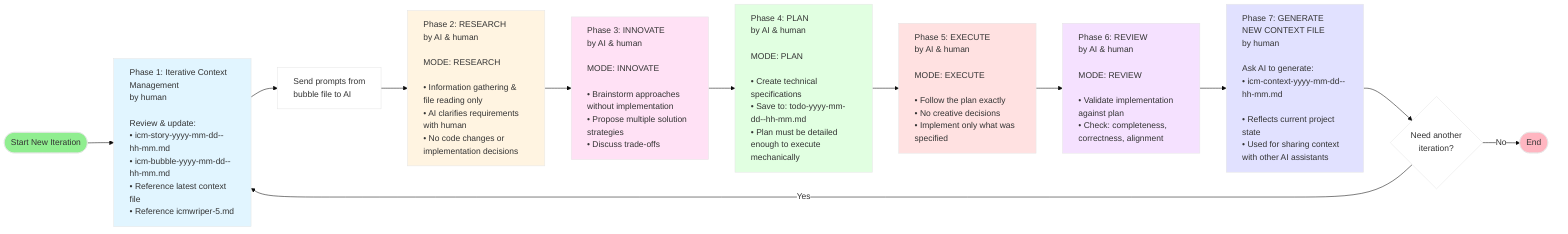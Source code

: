 %%{init: {'theme':'base', 'themeVariables': { 'primaryColor':'#ffffff'}}}%%
flowchart LR
    Start([Start New Iteration]) --> ICM["<div style='text-align: left'>Phase 1: Iterative Context Management<br/>by human<br/><br/>Review & update:<br/>• icm-story-yyyy-mm-dd--hh-mm.md<br/>• icm-bubble-yyyy-mm-dd--hh-mm.md<br/>• Reference latest context file<br/>• Reference icmwriper-5.md</div>"]

    ICM --> SendPrompt["<div style='text-align: left'>Send prompts from<br/>bubble file to AI</div>"]

    SendPrompt --> Research["<div style='text-align: left'>Phase 2: RESEARCH<br/>by AI & human<br/><br/>MODE: RESEARCH<br/><br/>• Information gathering & file reading only<br/>• AI clarifies requirements with human<br/>• No code changes or implementation decisions</div>"]

    Research --> Innovate["<div style='text-align: left'>Phase 3: INNOVATE<br/>by AI & human<br/><br/>MODE: INNOVATE<br/><br/>• Brainstorm approaches without implementation<br/>• Propose multiple solution strategies<br/>• Discuss trade-offs</div>"]

    Innovate --> Plan["<div style='text-align: left'>Phase 4: PLAN<br/>by AI & human<br/><br/>MODE: PLAN<br/><br/>• Create technical specifications<br/>• Save to: todo-yyyy-mm-dd--hh-mm.md<br/>• Plan must be detailed enough to execute mechanically</div>"]

    Plan --> Execute["<div style='text-align: left'>Phase 5: EXECUTE<br/>by AI & human<br/><br/>MODE: EXECUTE<br/><br/>• Follow the plan exactly<br/>• No creative decisions<br/>• Implement only what was specified</div>"]

    Execute --> Review["<div style='text-align: left'>Phase 6: REVIEW<br/>by AI & human<br/><br/>MODE: REVIEW<br/><br/>• Validate implementation against plan<br/>• Check: completeness, correctness, alignment</div>"]

    Review --> GenContext["<div style='text-align: left'>Phase 7: GENERATE NEW CONTEXT FILE<br/>by human<br/><br/>Ask AI to generate:<br/>• icm-context-yyyy-mm-dd--hh-mm.md<br/><br/>• Reflects current project state<br/>• Used for sharing context with other AI assistants</div>"]

    GenContext --> Decision{Need another<br/>iteration?}

    Decision -->|Yes| ICM
    Decision -->|No| End([End])

    style ICM fill:#e1f5ff
    style Research fill:#fff4e1
    style Innovate fill:#ffe1f5
    style Plan fill:#e1ffe1
    style Execute fill:#ffe1e1
    style Review fill:#f5e1ff
    style GenContext fill:#e1e1ff
    style Start fill:#90EE90
    style End fill:#FFB6C1